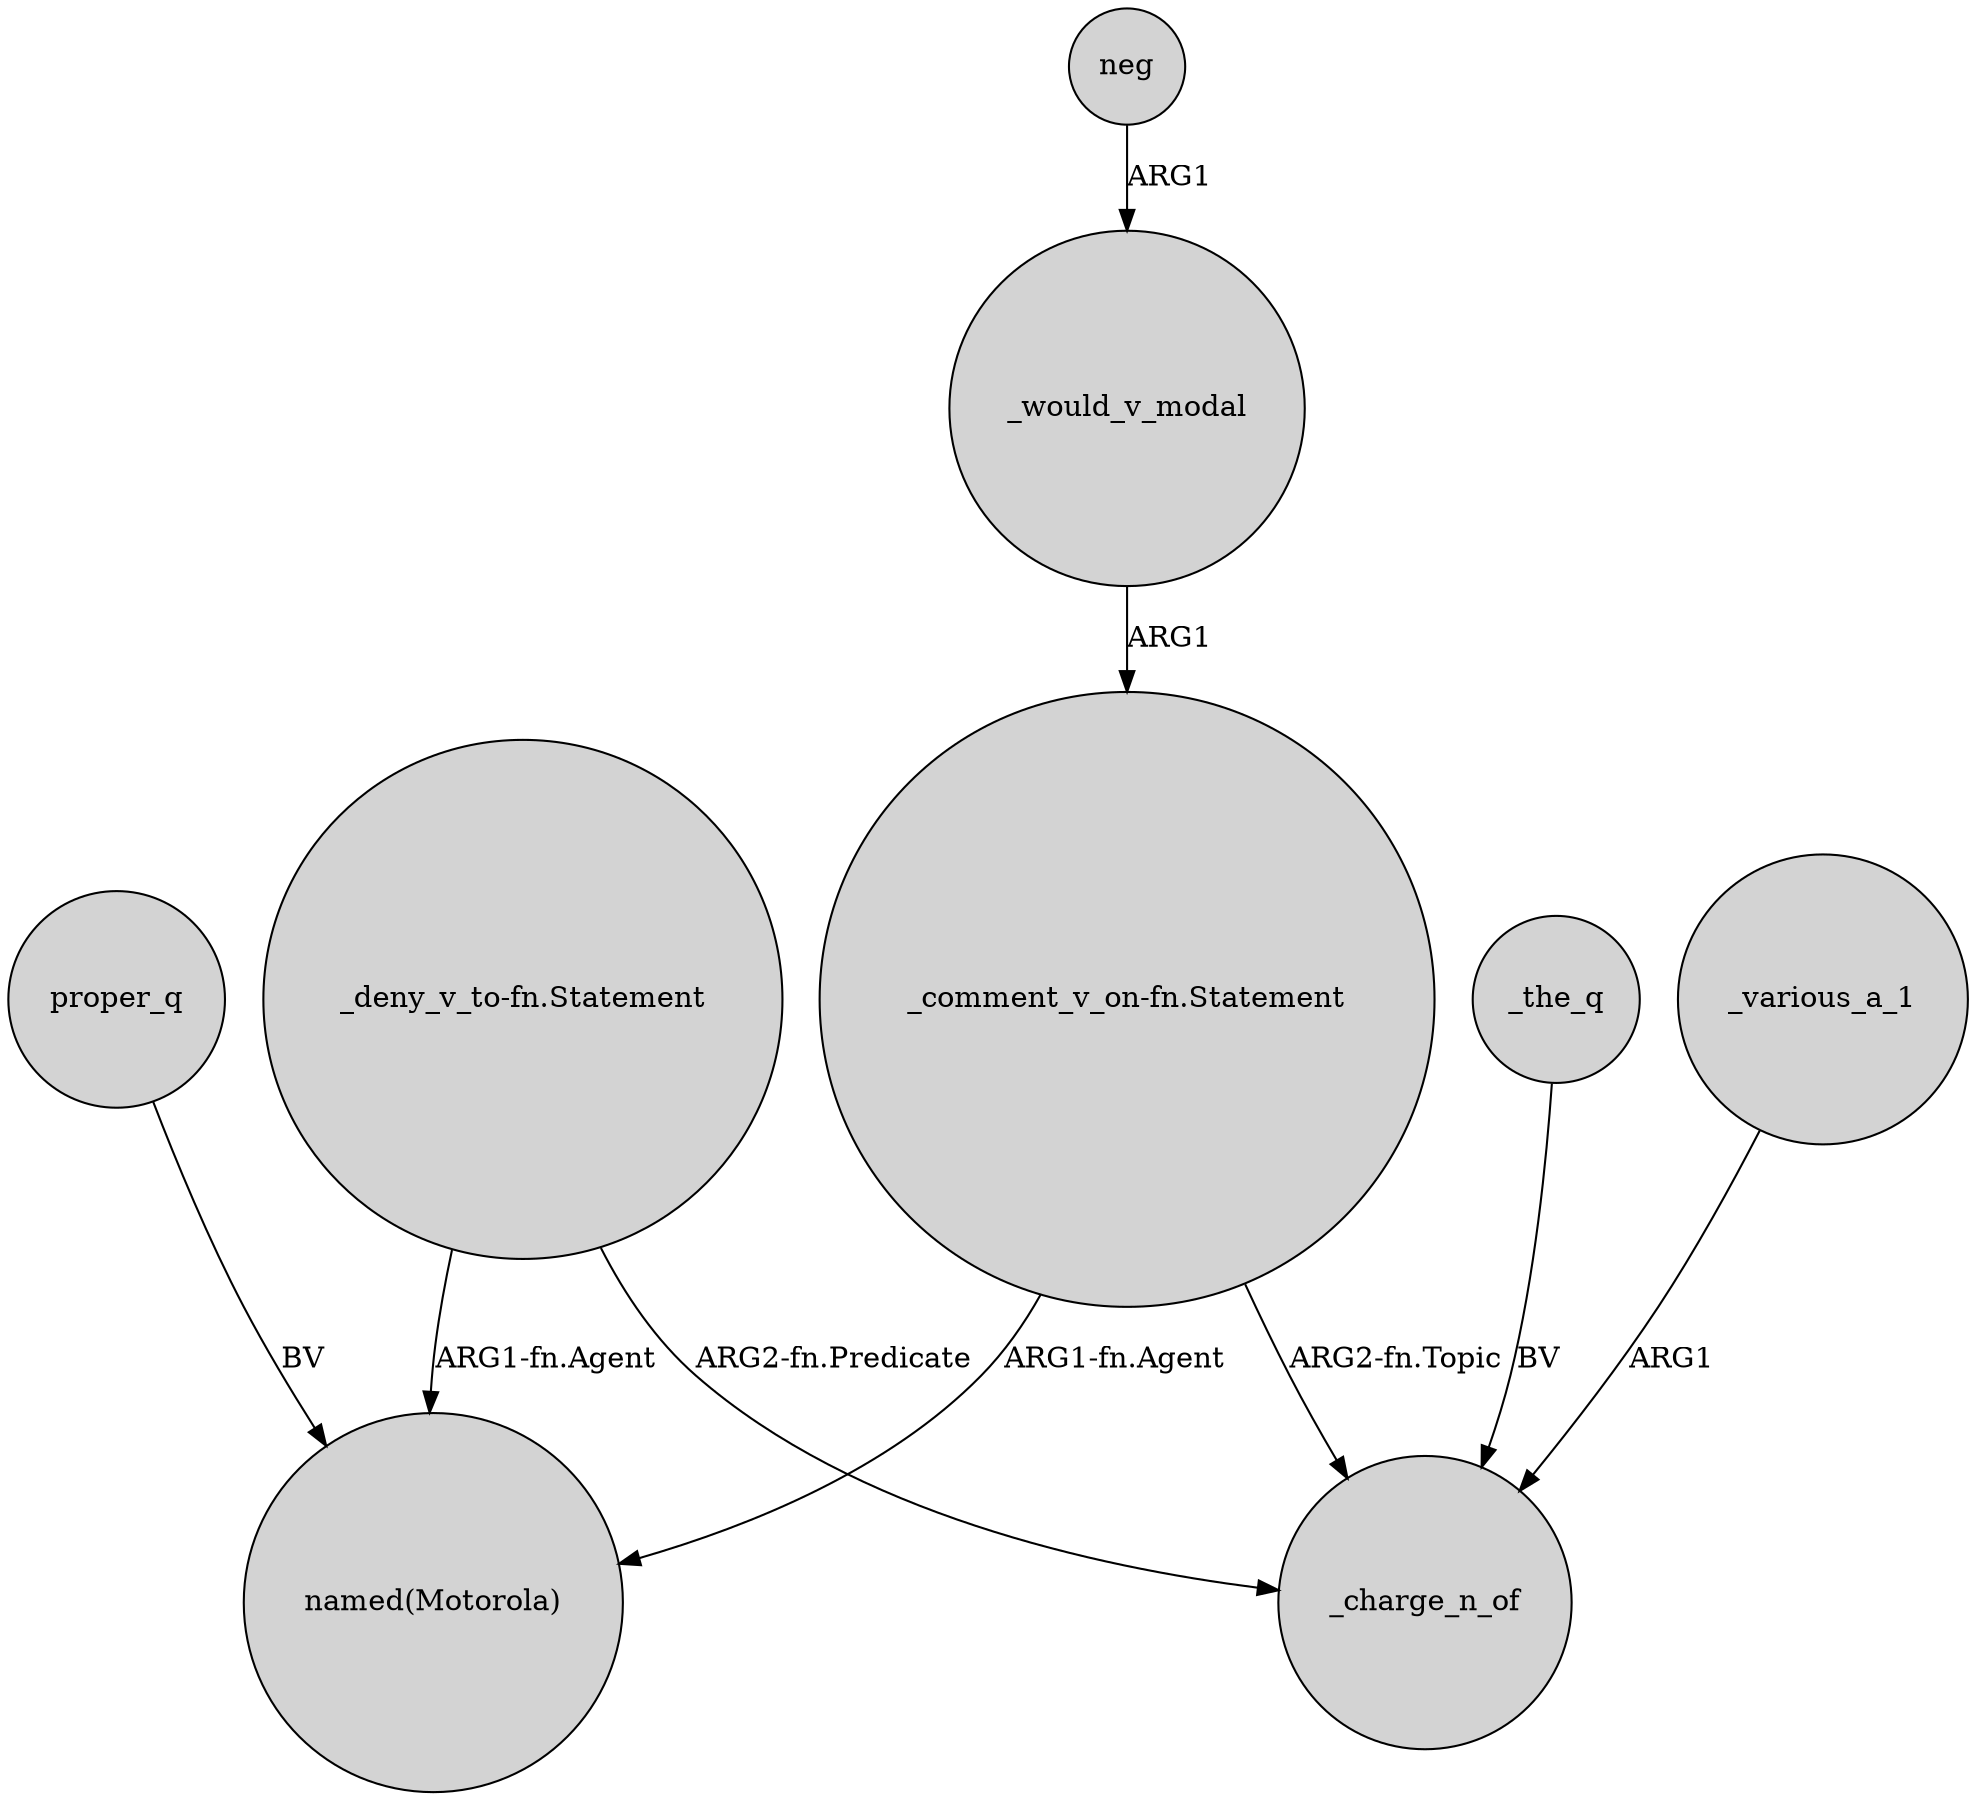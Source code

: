 digraph {
	node [shape=circle style=filled]
	neg -> _would_v_modal [label=ARG1]
	"_deny_v_to-fn.Statement" -> "named(Motorola)" [label="ARG1-fn.Agent"]
	_would_v_modal -> "_comment_v_on-fn.Statement" [label=ARG1]
	_various_a_1 -> _charge_n_of [label=ARG1]
	"_comment_v_on-fn.Statement" -> _charge_n_of [label="ARG2-fn.Topic"]
	proper_q -> "named(Motorola)" [label=BV]
	_the_q -> _charge_n_of [label=BV]
	"_comment_v_on-fn.Statement" -> "named(Motorola)" [label="ARG1-fn.Agent"]
	"_deny_v_to-fn.Statement" -> _charge_n_of [label="ARG2-fn.Predicate"]
}
